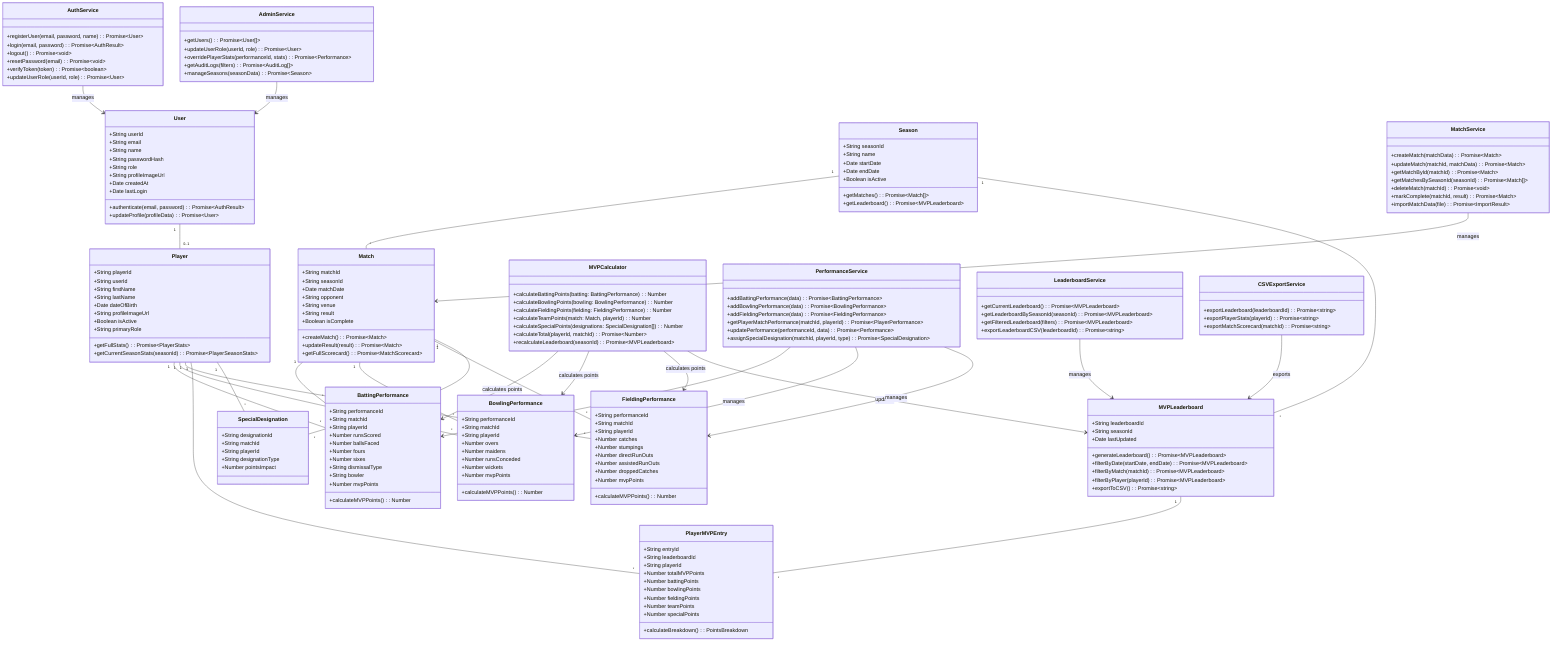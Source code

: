 classDiagram
    class User {
        +String userId
        +String email
        +String name
        +String passwordHash
        +String role
        +String profileImageUrl
        +Date createdAt
        +Date lastLogin
        +authenticate(email, password): Promise~AuthResult~
        +updateProfile(profileData): Promise~User~
    }
    
    class Player {
        +String playerId
        +String userId
        +String firstName
        +String lastName
        +Date dateOfBirth
        +String profileImageUrl
        +Boolean isActive
        +String primaryRole
        +getFullStats(): Promise~PlayerStats~
        +getCurrentSeasonStats(seasonId): Promise~PlayerSeasonStats~
    }
    
    class Season {
        +String seasonId
        +String name
        +Date startDate
        +Date endDate
        +Boolean isActive
        +getMatches(): Promise~Match[]~
        +getLeaderboard(): Promise~MVPLeaderboard~
    }
    
    class Match {
        +String matchId
        +String seasonId
        +Date matchDate
        +String opponent
        +String venue
        +String result
        +Boolean isComplete
        +createMatch(): Promise~Match~
        +updateResult(result): Promise~Match~
        +getFullScorecard(): Promise~MatchScorecard~
    }
    
    class BattingPerformance {
        +String performanceId
        +String matchId
        +String playerId
        +Number runsScored
        +Number ballsFaced
        +Number fours
        +Number sixes
        +String dismissalType
        +String bowler
        +Number mvpPoints
        +calculateMVPPoints(): Number
    }
    
    class BowlingPerformance {
        +String performanceId
        +String matchId
        +String playerId
        +Number overs
        +Number maidens
        +Number runsConceded
        +Number wickets
        +Number mvpPoints
        +calculateMVPPoints(): Number
    }
    
    class FieldingPerformance {
        +String performanceId
        +String matchId
        +String playerId
        +Number catches
        +Number stumpings
        +Number directRunOuts
        +Number assistedRunOuts
        +Number droppedCatches
        +Number mvpPoints
        +calculateMVPPoints(): Number
    }
    
    class MVPLeaderboard {
        +String leaderboardId
        +String seasonId
        +Date lastUpdated
        +generateLeaderboard(): Promise~MVPLeaderboard~
        +filterByDate(startDate, endDate): Promise~MVPLeaderboard~
        +filterByMatch(matchId): Promise~MVPLeaderboard~
        +filterByPlayer(playerId): Promise~MVPLeaderboard~
        +exportToCSV(): Promise~string~
    }
    
    class PlayerMVPEntry {
        +String entryId
        +String leaderboardId
        +String playerId
        +Number totalMVPPoints
        +Number battingPoints
        +Number bowlingPoints
        +Number fieldingPoints
        +Number teamPoints
        +Number specialPoints
        +calculateBreakdown(): PointsBreakdown
    }
    
    class SpecialDesignation {
        +String designationId
        +String matchId
        +String playerId
        +String designationType
        +Number pointsImpact
    }
    
    class MVPCalculator {
        +calculateBattingPoints(batting: BattingPerformance): Number
        +calculateBowlingPoints(bowling: BowlingPerformance): Number
        +calculateFieldingPoints(fielding: FieldingPerformance): Number
        +calculateTeamPoints(match: Match, playerId): Number
        +calculateSpecialPoints(designations: SpecialDesignation[]): Number
        +calculateTotal(playerId, matchId): Promise~Number~
        +recalculateLeaderboard(seasonId): Promise~MVPLeaderboard~
    }
    
    class AuthService {
        +registerUser(email, password, name): Promise~User~
        +login(email, password): Promise~AuthResult~
        +logout(): Promise~void~
        +resetPassword(email): Promise~void~
        +verifyToken(token): Promise~boolean~
        +updateUserRole(userId, role): Promise~User~
    }
    
    class MatchService {
        +createMatch(matchData): Promise~Match~
        +updateMatch(matchId, matchData): Promise~Match~
        +getMatchById(matchId): Promise~Match~
        +getMatchesBySeasonId(seasonId): Promise~Match[]~
        +deleteMatch(matchId): Promise~void~
        +markComplete(matchId, result): Promise~Match~
        +importMatchData(file): Promise~ImportResult~
    }
    
    class PerformanceService {
        +addBattingPerformance(data): Promise~BattingPerformance~
        +addBowlingPerformance(data): Promise~BowlingPerformance~
        +addFieldingPerformance(data): Promise~FieldingPerformance~
        +getPlayerMatchPerformance(matchId, playerId): Promise~PlayerPerformance~
        +updatePerformance(performanceId, data): Promise~Performance~
        +assignSpecialDesignation(matchId, playerId, type): Promise~SpecialDesignation~
    }
    
    class LeaderboardService {
        +getCurrentLeaderboard(): Promise~MVPLeaderboard~
        +getLeaderboardBySeasonId(seasonId): Promise~MVPLeaderboard~
        +getFilteredLeaderboard(filters): Promise~MVPLeaderboard~
        +exportLeaderboardCSV(leaderboardId): Promise~string~
    }
    
    class AdminService {
        +getUsers(): Promise~User[]~
        +updateUserRole(userId, role): Promise~User~
        +overridePlayerStats(performanceId, stats): Promise~Performance~
        +getAuditLogs(filters): Promise~AuditLog[]~
        +manageSeasons(seasonData): Promise~Season~
    }
    
    class CSVExportService {
        +exportLeaderboard(leaderboardId): Promise~string~
        +exportPlayerStats(playerId): Promise~string~
        +exportMatchScorecard(matchId): Promise~string~
    }

    User "1" -- "0..1" Player
    Player "1" -- "*" BattingPerformance
    Player "1" -- "*" BowlingPerformance
    Player "1" -- "*" FieldingPerformance
    Player "1" -- "*" PlayerMVPEntry
    Player "1" -- "*" SpecialDesignation
    Season "1" -- "*" Match
    Season "1" -- "*" MVPLeaderboard
    Match "1" -- "*" BattingPerformance
    Match "1" -- "*" BowlingPerformance
    Match "1" -- "*" FieldingPerformance
    Match "1" -- "*" SpecialDesignation
    MVPLeaderboard "1" -- "*" PlayerMVPEntry
    
    MVPCalculator --> BattingPerformance: calculates points
    MVPCalculator --> BowlingPerformance: calculates points
    MVPCalculator --> FieldingPerformance: calculates points
    MVPCalculator --> MVPLeaderboard: updates
    
    AuthService --> User: manages
    MatchService --> Match: manages
    PerformanceService --> BattingPerformance: manages
    PerformanceService --> BowlingPerformance: manages
    PerformanceService --> FieldingPerformance: manages
    LeaderboardService --> MVPLeaderboard: manages
    AdminService --> User: manages
    CSVExportService --> MVPLeaderboard: exports